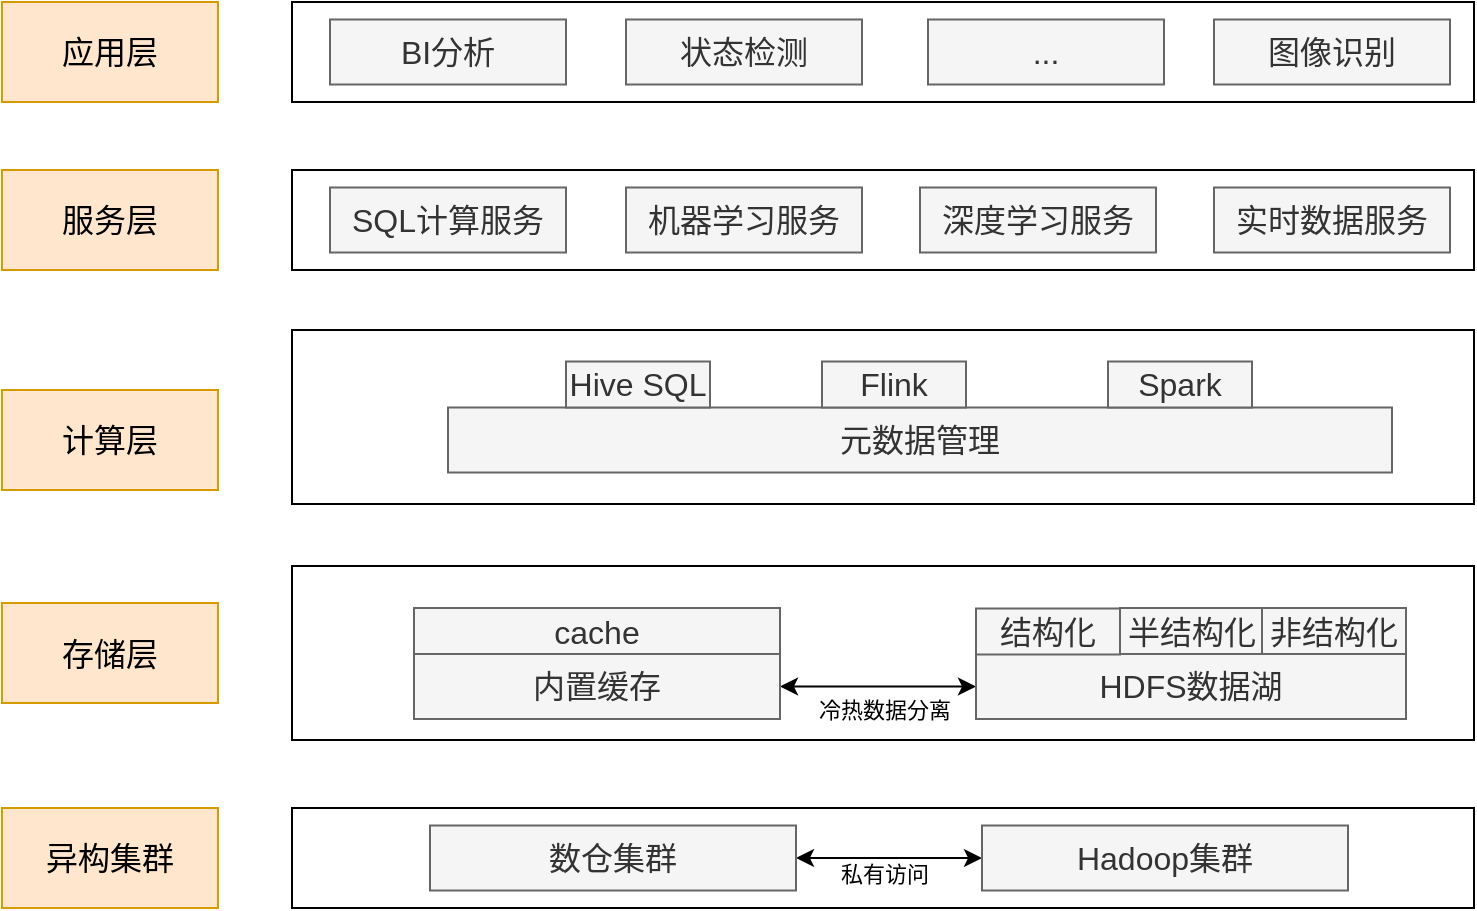 <mxfile version="23.1.5" type="github">
  <diagram name="第 1 页" id="ditSqDSEUK5dPZo--fto">
    <mxGraphModel dx="936" dy="543" grid="0" gridSize="10" guides="1" tooltips="1" connect="1" arrows="1" fold="1" page="1" pageScale="1" pageWidth="4681" pageHeight="3300" math="0" shadow="0">
      <root>
        <mxCell id="0" />
        <mxCell id="1" parent="0" />
        <mxCell id="l3mklh4BI5p6LIZUkE9t-1" value="&lt;font style=&quot;font-size: 16px;&quot;&gt;异构集群&lt;/font&gt;" style="rounded=0;whiteSpace=wrap;html=1;fillColor=#ffe6cc;strokeColor=#d79b00;" vertex="1" parent="1">
          <mxGeometry x="111" y="497" width="108" height="50" as="geometry" />
        </mxCell>
        <mxCell id="l3mklh4BI5p6LIZUkE9t-2" value="" style="rounded=0;whiteSpace=wrap;html=1;" vertex="1" parent="1">
          <mxGeometry x="256" y="497" width="591" height="50" as="geometry" />
        </mxCell>
        <mxCell id="l3mklh4BI5p6LIZUkE9t-3" value="&lt;span style=&quot;font-size: 16px;&quot;&gt;存储层&lt;/span&gt;" style="rounded=0;whiteSpace=wrap;html=1;fillColor=#ffe6cc;strokeColor=#d79b00;" vertex="1" parent="1">
          <mxGeometry x="111" y="394.5" width="108" height="50" as="geometry" />
        </mxCell>
        <mxCell id="l3mklh4BI5p6LIZUkE9t-4" value="" style="rounded=0;whiteSpace=wrap;html=1;" vertex="1" parent="1">
          <mxGeometry x="256" y="376" width="591" height="87" as="geometry" />
        </mxCell>
        <mxCell id="l3mklh4BI5p6LIZUkE9t-5" value="&lt;span style=&quot;font-size: 16px;&quot;&gt;计算层&lt;/span&gt;" style="rounded=0;whiteSpace=wrap;html=1;fillColor=#ffe6cc;strokeColor=#d79b00;" vertex="1" parent="1">
          <mxGeometry x="111" y="288" width="108" height="50" as="geometry" />
        </mxCell>
        <mxCell id="l3mklh4BI5p6LIZUkE9t-6" value="&lt;span style=&quot;font-size: 16px;&quot;&gt;服务层&lt;/span&gt;" style="rounded=0;whiteSpace=wrap;html=1;fillColor=#ffe6cc;strokeColor=#d79b00;" vertex="1" parent="1">
          <mxGeometry x="111" y="178" width="108" height="50" as="geometry" />
        </mxCell>
        <mxCell id="l3mklh4BI5p6LIZUkE9t-7" value="&lt;span style=&quot;font-size: 16px;&quot;&gt;应用层&lt;/span&gt;" style="rounded=0;whiteSpace=wrap;html=1;fillColor=#ffe6cc;strokeColor=#d79b00;" vertex="1" parent="1">
          <mxGeometry x="111" y="94" width="108" height="50" as="geometry" />
        </mxCell>
        <mxCell id="l3mklh4BI5p6LIZUkE9t-11" style="edgeStyle=orthogonalEdgeStyle;rounded=0;orthogonalLoop=1;jettySize=auto;html=1;exitX=1;exitY=0.5;exitDx=0;exitDy=0;entryX=0;entryY=0.5;entryDx=0;entryDy=0;startArrow=classic;startFill=1;" edge="1" parent="1" source="l3mklh4BI5p6LIZUkE9t-8" target="l3mklh4BI5p6LIZUkE9t-10">
          <mxGeometry relative="1" as="geometry" />
        </mxCell>
        <mxCell id="l3mklh4BI5p6LIZUkE9t-39" value="私有访问" style="edgeLabel;html=1;align=center;verticalAlign=middle;resizable=0;points=[];" vertex="1" connectable="0" parent="l3mklh4BI5p6LIZUkE9t-11">
          <mxGeometry x="-0.35" y="-1" relative="1" as="geometry">
            <mxPoint x="14" y="7" as="offset" />
          </mxGeometry>
        </mxCell>
        <mxCell id="l3mklh4BI5p6LIZUkE9t-8" value="&lt;font style=&quot;font-size: 16px;&quot;&gt;数仓集群&lt;/font&gt;" style="rounded=0;whiteSpace=wrap;html=1;fillColor=#f5f5f5;fontColor=#333333;strokeColor=#666666;" vertex="1" parent="1">
          <mxGeometry x="325" y="505.75" width="183" height="32.5" as="geometry" />
        </mxCell>
        <mxCell id="l3mklh4BI5p6LIZUkE9t-10" value="&lt;font style=&quot;font-size: 16px;&quot;&gt;Hadoop集群&lt;/font&gt;" style="rounded=0;whiteSpace=wrap;html=1;fillColor=#f5f5f5;fontColor=#333333;strokeColor=#666666;" vertex="1" parent="1">
          <mxGeometry x="601" y="505.75" width="183" height="32.5" as="geometry" />
        </mxCell>
        <mxCell id="l3mklh4BI5p6LIZUkE9t-38" style="edgeStyle=orthogonalEdgeStyle;rounded=0;orthogonalLoop=1;jettySize=auto;html=1;exitX=0;exitY=0.5;exitDx=0;exitDy=0;entryX=1;entryY=0.5;entryDx=0;entryDy=0;startArrow=classic;startFill=1;" edge="1" parent="1" source="l3mklh4BI5p6LIZUkE9t-12" target="l3mklh4BI5p6LIZUkE9t-20">
          <mxGeometry relative="1" as="geometry" />
        </mxCell>
        <mxCell id="l3mklh4BI5p6LIZUkE9t-40" value="冷热数据分离" style="edgeLabel;html=1;align=center;verticalAlign=middle;resizable=0;points=[];" vertex="1" connectable="0" parent="l3mklh4BI5p6LIZUkE9t-38">
          <mxGeometry x="0.281" y="-4" relative="1" as="geometry">
            <mxPoint x="17" y="15" as="offset" />
          </mxGeometry>
        </mxCell>
        <mxCell id="l3mklh4BI5p6LIZUkE9t-12" value="&lt;font style=&quot;font-size: 16px;&quot;&gt;HDFS数据湖&lt;/font&gt;" style="rounded=0;whiteSpace=wrap;html=1;fillColor=#f5f5f5;fontColor=#333333;strokeColor=#666666;" vertex="1" parent="1">
          <mxGeometry x="598" y="420" width="215" height="32.5" as="geometry" />
        </mxCell>
        <mxCell id="l3mklh4BI5p6LIZUkE9t-14" value="" style="rounded=0;whiteSpace=wrap;html=1;" vertex="1" parent="1">
          <mxGeometry x="256" y="178" width="591" height="50" as="geometry" />
        </mxCell>
        <mxCell id="l3mklh4BI5p6LIZUkE9t-15" value="&lt;span style=&quot;font-size: 16px;&quot;&gt;SQL计算服务&lt;/span&gt;" style="rounded=0;whiteSpace=wrap;html=1;fillColor=#f5f5f5;fontColor=#333333;strokeColor=#666666;" vertex="1" parent="1">
          <mxGeometry x="275" y="186.75" width="118" height="32.5" as="geometry" />
        </mxCell>
        <mxCell id="l3mklh4BI5p6LIZUkE9t-17" value="&lt;span style=&quot;font-size: 16px;&quot;&gt;机器学习服务&lt;/span&gt;" style="rounded=0;whiteSpace=wrap;html=1;fillColor=#f5f5f5;fontColor=#333333;strokeColor=#666666;" vertex="1" parent="1">
          <mxGeometry x="423" y="186.75" width="118" height="32.5" as="geometry" />
        </mxCell>
        <mxCell id="l3mklh4BI5p6LIZUkE9t-18" value="&lt;span style=&quot;font-size: 16px;&quot;&gt;深度学习服务&lt;/span&gt;" style="rounded=0;whiteSpace=wrap;html=1;fillColor=#f5f5f5;fontColor=#333333;strokeColor=#666666;" vertex="1" parent="1">
          <mxGeometry x="570" y="186.75" width="118" height="32.5" as="geometry" />
        </mxCell>
        <mxCell id="l3mklh4BI5p6LIZUkE9t-19" value="&lt;span style=&quot;font-size: 16px;&quot;&gt;实时数据服务&lt;/span&gt;" style="rounded=0;whiteSpace=wrap;html=1;fillColor=#f5f5f5;fontColor=#333333;strokeColor=#666666;" vertex="1" parent="1">
          <mxGeometry x="717" y="186.75" width="118" height="32.5" as="geometry" />
        </mxCell>
        <mxCell id="l3mklh4BI5p6LIZUkE9t-20" value="&lt;font style=&quot;font-size: 16px;&quot;&gt;内置缓存&lt;/font&gt;" style="rounded=0;whiteSpace=wrap;html=1;fillColor=#f5f5f5;fontColor=#333333;strokeColor=#666666;" vertex="1" parent="1">
          <mxGeometry x="317" y="420" width="183" height="32.5" as="geometry" />
        </mxCell>
        <mxCell id="l3mklh4BI5p6LIZUkE9t-21" value="&lt;font style=&quot;font-size: 16px;&quot;&gt;结构化&lt;/font&gt;" style="rounded=0;whiteSpace=wrap;html=1;fillColor=#f5f5f5;fontColor=#333333;strokeColor=#666666;" vertex="1" parent="1">
          <mxGeometry x="598" y="397.25" width="72" height="23" as="geometry" />
        </mxCell>
        <mxCell id="l3mklh4BI5p6LIZUkE9t-22" value="&lt;font style=&quot;font-size: 16px;&quot;&gt;半结构化&lt;/font&gt;" style="rounded=0;whiteSpace=wrap;html=1;fillColor=#f5f5f5;fontColor=#333333;strokeColor=#666666;" vertex="1" parent="1">
          <mxGeometry x="670" y="397" width="72" height="23" as="geometry" />
        </mxCell>
        <mxCell id="l3mklh4BI5p6LIZUkE9t-23" value="&lt;font style=&quot;font-size: 16px;&quot;&gt;非结构化&lt;/font&gt;" style="rounded=0;whiteSpace=wrap;html=1;fillColor=#f5f5f5;fontColor=#333333;strokeColor=#666666;" vertex="1" parent="1">
          <mxGeometry x="741" y="397" width="72" height="23" as="geometry" />
        </mxCell>
        <mxCell id="l3mklh4BI5p6LIZUkE9t-24" value="&lt;font style=&quot;font-size: 16px;&quot;&gt;cache&lt;/font&gt;" style="rounded=0;whiteSpace=wrap;html=1;fillColor=#f5f5f5;fontColor=#333333;strokeColor=#666666;" vertex="1" parent="1">
          <mxGeometry x="317" y="397" width="183" height="23" as="geometry" />
        </mxCell>
        <mxCell id="l3mklh4BI5p6LIZUkE9t-26" value="" style="rounded=0;whiteSpace=wrap;html=1;" vertex="1" parent="1">
          <mxGeometry x="256" y="94" width="591" height="50" as="geometry" />
        </mxCell>
        <mxCell id="l3mklh4BI5p6LIZUkE9t-27" value="&lt;span style=&quot;font-size: 16px;&quot;&gt;BI分析&lt;/span&gt;" style="rounded=0;whiteSpace=wrap;html=1;fillColor=#f5f5f5;fontColor=#333333;strokeColor=#666666;" vertex="1" parent="1">
          <mxGeometry x="275" y="102.75" width="118" height="32.5" as="geometry" />
        </mxCell>
        <mxCell id="l3mklh4BI5p6LIZUkE9t-28" value="&lt;span style=&quot;font-size: 16px;&quot;&gt;状态检测&lt;/span&gt;" style="rounded=0;whiteSpace=wrap;html=1;fillColor=#f5f5f5;fontColor=#333333;strokeColor=#666666;" vertex="1" parent="1">
          <mxGeometry x="423" y="102.75" width="118" height="32.5" as="geometry" />
        </mxCell>
        <mxCell id="l3mklh4BI5p6LIZUkE9t-29" value="&lt;span style=&quot;font-size: 16px;&quot;&gt;图像识别&lt;/span&gt;" style="rounded=0;whiteSpace=wrap;html=1;fillColor=#f5f5f5;fontColor=#333333;strokeColor=#666666;" vertex="1" parent="1">
          <mxGeometry x="717" y="102.75" width="118" height="32.5" as="geometry" />
        </mxCell>
        <mxCell id="l3mklh4BI5p6LIZUkE9t-30" value="&lt;span style=&quot;font-size: 16px;&quot;&gt;...&lt;/span&gt;" style="rounded=0;whiteSpace=wrap;html=1;fillColor=#f5f5f5;fontColor=#333333;strokeColor=#666666;" vertex="1" parent="1">
          <mxGeometry x="574" y="102.75" width="118" height="32.5" as="geometry" />
        </mxCell>
        <mxCell id="l3mklh4BI5p6LIZUkE9t-32" value="" style="rounded=0;whiteSpace=wrap;html=1;" vertex="1" parent="1">
          <mxGeometry x="256" y="258" width="591" height="87" as="geometry" />
        </mxCell>
        <mxCell id="l3mklh4BI5p6LIZUkE9t-33" value="&lt;font style=&quot;font-size: 16px;&quot;&gt;元数据管理&lt;/font&gt;" style="rounded=0;whiteSpace=wrap;html=1;fillColor=#f5f5f5;fontColor=#333333;strokeColor=#666666;" vertex="1" parent="1">
          <mxGeometry x="334" y="296.75" width="472" height="32.5" as="geometry" />
        </mxCell>
        <mxCell id="l3mklh4BI5p6LIZUkE9t-34" value="&lt;font style=&quot;font-size: 16px;&quot;&gt;Hive SQL&lt;/font&gt;" style="rounded=0;whiteSpace=wrap;html=1;fillColor=#f5f5f5;fontColor=#333333;strokeColor=#666666;" vertex="1" parent="1">
          <mxGeometry x="393" y="273.75" width="72" height="23" as="geometry" />
        </mxCell>
        <mxCell id="l3mklh4BI5p6LIZUkE9t-35" value="&lt;font style=&quot;font-size: 16px;&quot;&gt;Flink&lt;/font&gt;" style="rounded=0;whiteSpace=wrap;html=1;fillColor=#f5f5f5;fontColor=#333333;strokeColor=#666666;" vertex="1" parent="1">
          <mxGeometry x="521" y="273.75" width="72" height="23" as="geometry" />
        </mxCell>
        <mxCell id="l3mklh4BI5p6LIZUkE9t-36" value="&lt;font style=&quot;font-size: 16px;&quot;&gt;Spark&lt;/font&gt;" style="rounded=0;whiteSpace=wrap;html=1;fillColor=#f5f5f5;fontColor=#333333;strokeColor=#666666;" vertex="1" parent="1">
          <mxGeometry x="664" y="273.75" width="72" height="23" as="geometry" />
        </mxCell>
      </root>
    </mxGraphModel>
  </diagram>
</mxfile>
